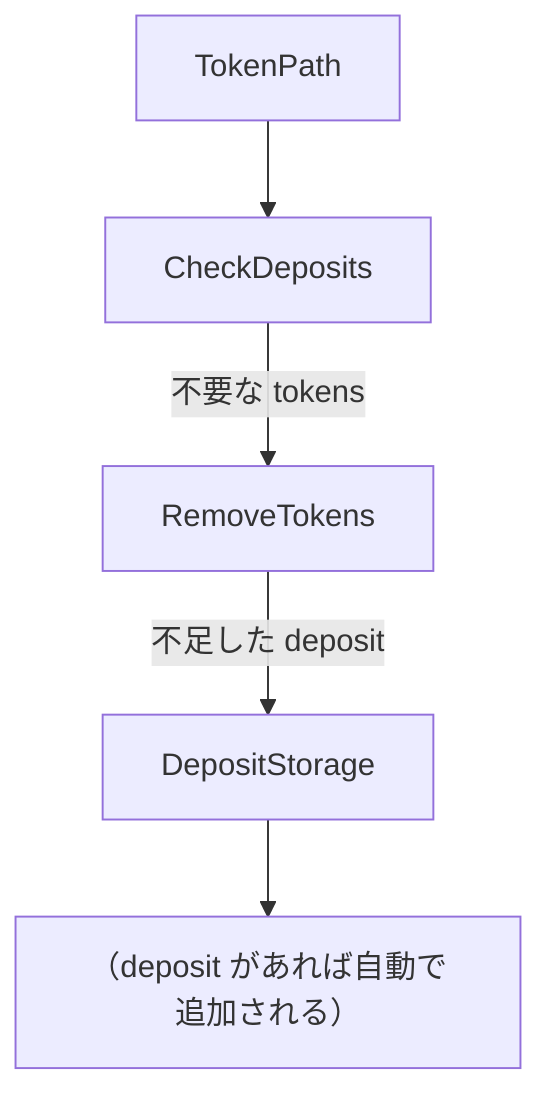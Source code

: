 graph TD
    TokenPath --> CheckDeposits
    CheckDeposits -->|不要な tokens| RemoveTokens
    RemoveTokens -->|不足した deposit| DepositStorage
    DepositStorage --> AddTokens["（deposit があれば自動で追加される）"]